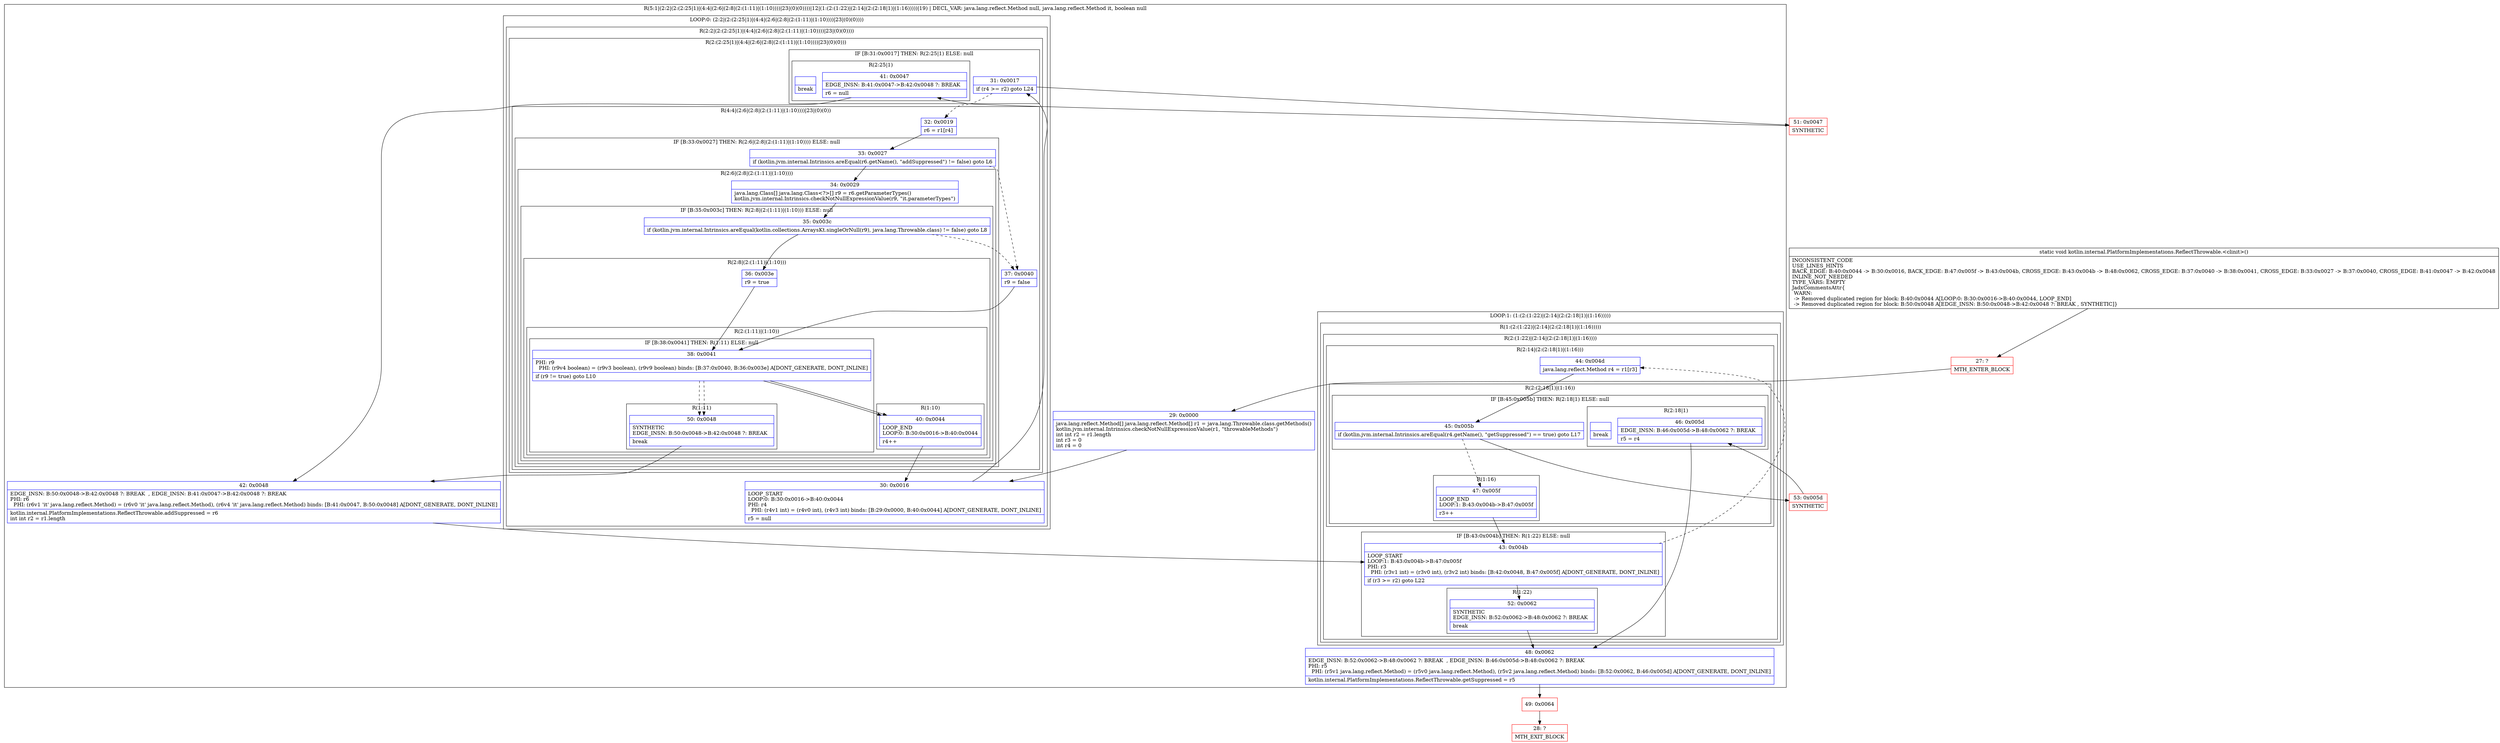 digraph "CFG forkotlin.internal.PlatformImplementations.ReflectThrowable.\<clinit\>()V" {
subgraph cluster_Region_887622487 {
label = "R(5:1|(2:2|(2:(2:25|1)|(4:4|(2:6|(2:8|(2:(1:11)|(1:10))))|23|(0)(0))))|12|(1:(2:(1:22)|(2:14|(2:(2:18|1)|(1:16)))))|19) | DECL_VAR: java.lang.reflect.Method null, java.lang.reflect.Method it, boolean null\l";
node [shape=record,color=blue];
Node_29 [shape=record,label="{29\:\ 0x0000|java.lang.reflect.Method[] java.lang.reflect.Method[] r1 = java.lang.Throwable.class.getMethods()\lkotlin.jvm.internal.Intrinsics.checkNotNullExpressionValue(r1, \"throwableMethods\")\lint int r2 = r1.length\lint r3 = 0\lint r4 = 0\l}"];
subgraph cluster_LoopRegion_1122725837 {
label = "LOOP:0: (2:2|(2:(2:25|1)|(4:4|(2:6|(2:8|(2:(1:11)|(1:10))))|23|(0)(0))))";
node [shape=record,color=blue];
subgraph cluster_Region_537338574 {
label = "R(2:2|(2:(2:25|1)|(4:4|(2:6|(2:8|(2:(1:11)|(1:10))))|23|(0)(0))))";
node [shape=record,color=blue];
Node_30 [shape=record,label="{30\:\ 0x0016|LOOP_START\lLOOP:0: B:30:0x0016\-\>B:40:0x0044\lPHI: r4 \l  PHI: (r4v1 int) = (r4v0 int), (r4v3 int) binds: [B:29:0x0000, B:40:0x0044] A[DONT_GENERATE, DONT_INLINE]\l|r5 = null\l}"];
subgraph cluster_Region_944804048 {
label = "R(2:(2:25|1)|(4:4|(2:6|(2:8|(2:(1:11)|(1:10))))|23|(0)(0)))";
node [shape=record,color=blue];
subgraph cluster_IfRegion_892354153 {
label = "IF [B:31:0x0017] THEN: R(2:25|1) ELSE: null";
node [shape=record,color=blue];
Node_31 [shape=record,label="{31\:\ 0x0017|if (r4 \>= r2) goto L24\l}"];
subgraph cluster_Region_287930919 {
label = "R(2:25|1)";
node [shape=record,color=blue];
Node_41 [shape=record,label="{41\:\ 0x0047|EDGE_INSN: B:41:0x0047\-\>B:42:0x0048 ?: BREAK  \l|r6 = null\l}"];
Node_InsnContainer_1730872412 [shape=record,label="{|break\l}"];
}
}
subgraph cluster_Region_847439545 {
label = "R(4:4|(2:6|(2:8|(2:(1:11)|(1:10))))|23|(0)(0))";
node [shape=record,color=blue];
Node_32 [shape=record,label="{32\:\ 0x0019|r6 = r1[r4]\l}"];
subgraph cluster_IfRegion_673155320 {
label = "IF [B:33:0x0027] THEN: R(2:6|(2:8|(2:(1:11)|(1:10)))) ELSE: null";
node [shape=record,color=blue];
Node_33 [shape=record,label="{33\:\ 0x0027|if (kotlin.jvm.internal.Intrinsics.areEqual(r6.getName(), \"addSuppressed\") != false) goto L6\l}"];
subgraph cluster_Region_259050433 {
label = "R(2:6|(2:8|(2:(1:11)|(1:10))))";
node [shape=record,color=blue];
Node_34 [shape=record,label="{34\:\ 0x0029|java.lang.Class[] java.lang.Class\<?\>[] r9 = r6.getParameterTypes()\lkotlin.jvm.internal.Intrinsics.checkNotNullExpressionValue(r9, \"it.parameterTypes\")\l}"];
subgraph cluster_IfRegion_1439854666 {
label = "IF [B:35:0x003c] THEN: R(2:8|(2:(1:11)|(1:10))) ELSE: null";
node [shape=record,color=blue];
Node_35 [shape=record,label="{35\:\ 0x003c|if (kotlin.jvm.internal.Intrinsics.areEqual(kotlin.collections.ArraysKt.singleOrNull(r9), java.lang.Throwable.class) != false) goto L8\l}"];
subgraph cluster_Region_409672848 {
label = "R(2:8|(2:(1:11)|(1:10)))";
node [shape=record,color=blue];
Node_36 [shape=record,label="{36\:\ 0x003e|r9 = true\l}"];
subgraph cluster_Region_823336753 {
label = "R(2:(1:11)|(1:10))";
node [shape=record,color=blue];
subgraph cluster_IfRegion_226086867 {
label = "IF [B:38:0x0041] THEN: R(1:11) ELSE: null";
node [shape=record,color=blue];
Node_38 [shape=record,label="{38\:\ 0x0041|PHI: r9 \l  PHI: (r9v4 boolean) = (r9v3 boolean), (r9v9 boolean) binds: [B:37:0x0040, B:36:0x003e] A[DONT_GENERATE, DONT_INLINE]\l|if (r9 != true) goto L10\l}"];
subgraph cluster_Region_852435908 {
label = "R(1:11)";
node [shape=record,color=blue];
Node_50 [shape=record,label="{50\:\ 0x0048|SYNTHETIC\lEDGE_INSN: B:50:0x0048\-\>B:42:0x0048 ?: BREAK  \l|break\l}"];
}
}
subgraph cluster_Region_342918495 {
label = "R(1:10)";
node [shape=record,color=blue];
Node_40 [shape=record,label="{40\:\ 0x0044|LOOP_END\lLOOP:0: B:30:0x0016\-\>B:40:0x0044\l|r4++\l}"];
}
}
}
}
}
}
Node_37 [shape=record,label="{37\:\ 0x0040|r9 = false\l}"];
subgraph cluster_IfRegion_1715676461 {
label = "IF [B:38:0x0041] THEN: R(0) ELSE: R(0)";
node [shape=record,color=blue];
Node_38 [shape=record,label="{38\:\ 0x0041|PHI: r9 \l  PHI: (r9v4 boolean) = (r9v3 boolean), (r9v9 boolean) binds: [B:37:0x0040, B:36:0x003e] A[DONT_GENERATE, DONT_INLINE]\l|if (r9 != true) goto L10\l}"];
subgraph cluster_Region_1333810243 {
label = "R(0)";
node [shape=record,color=blue];
}
subgraph cluster_Region_205786423 {
label = "R(0)";
node [shape=record,color=blue];
}
}
}
}
}
}
Node_42 [shape=record,label="{42\:\ 0x0048|EDGE_INSN: B:50:0x0048\-\>B:42:0x0048 ?: BREAK  , EDGE_INSN: B:41:0x0047\-\>B:42:0x0048 ?: BREAK  \lPHI: r6 \l  PHI: (r6v1 'it' java.lang.reflect.Method) = (r6v0 'it' java.lang.reflect.Method), (r6v4 'it' java.lang.reflect.Method) binds: [B:41:0x0047, B:50:0x0048] A[DONT_GENERATE, DONT_INLINE]\l|kotlin.internal.PlatformImplementations.ReflectThrowable.addSuppressed = r6\lint int r2 = r1.length\l}"];
subgraph cluster_LoopRegion_1197395576 {
label = "LOOP:1: (1:(2:(1:22)|(2:14|(2:(2:18|1)|(1:16)))))";
node [shape=record,color=blue];
subgraph cluster_Region_944497139 {
label = "R(1:(2:(1:22)|(2:14|(2:(2:18|1)|(1:16)))))";
node [shape=record,color=blue];
subgraph cluster_Region_1965328629 {
label = "R(2:(1:22)|(2:14|(2:(2:18|1)|(1:16))))";
node [shape=record,color=blue];
subgraph cluster_IfRegion_1684322450 {
label = "IF [B:43:0x004b] THEN: R(1:22) ELSE: null";
node [shape=record,color=blue];
Node_43 [shape=record,label="{43\:\ 0x004b|LOOP_START\lLOOP:1: B:43:0x004b\-\>B:47:0x005f\lPHI: r3 \l  PHI: (r3v1 int) = (r3v0 int), (r3v2 int) binds: [B:42:0x0048, B:47:0x005f] A[DONT_GENERATE, DONT_INLINE]\l|if (r3 \>= r2) goto L22\l}"];
subgraph cluster_Region_1503993555 {
label = "R(1:22)";
node [shape=record,color=blue];
Node_52 [shape=record,label="{52\:\ 0x0062|SYNTHETIC\lEDGE_INSN: B:52:0x0062\-\>B:48:0x0062 ?: BREAK  \l|break\l}"];
}
}
subgraph cluster_Region_860386708 {
label = "R(2:14|(2:(2:18|1)|(1:16)))";
node [shape=record,color=blue];
Node_44 [shape=record,label="{44\:\ 0x004d|java.lang.reflect.Method r4 = r1[r3]\l}"];
subgraph cluster_Region_1748575889 {
label = "R(2:(2:18|1)|(1:16))";
node [shape=record,color=blue];
subgraph cluster_IfRegion_23289632 {
label = "IF [B:45:0x005b] THEN: R(2:18|1) ELSE: null";
node [shape=record,color=blue];
Node_45 [shape=record,label="{45\:\ 0x005b|if (kotlin.jvm.internal.Intrinsics.areEqual(r4.getName(), \"getSuppressed\") == true) goto L17\l}"];
subgraph cluster_Region_1355348100 {
label = "R(2:18|1)";
node [shape=record,color=blue];
Node_46 [shape=record,label="{46\:\ 0x005d|EDGE_INSN: B:46:0x005d\-\>B:48:0x0062 ?: BREAK  \l|r5 = r4\l}"];
Node_InsnContainer_253367836 [shape=record,label="{|break\l}"];
}
}
subgraph cluster_Region_1098266923 {
label = "R(1:16)";
node [shape=record,color=blue];
Node_47 [shape=record,label="{47\:\ 0x005f|LOOP_END\lLOOP:1: B:43:0x004b\-\>B:47:0x005f\l|r3++\l}"];
}
}
}
}
}
}
Node_48 [shape=record,label="{48\:\ 0x0062|EDGE_INSN: B:52:0x0062\-\>B:48:0x0062 ?: BREAK  , EDGE_INSN: B:46:0x005d\-\>B:48:0x0062 ?: BREAK  \lPHI: r5 \l  PHI: (r5v1 java.lang.reflect.Method) = (r5v0 java.lang.reflect.Method), (r5v2 java.lang.reflect.Method) binds: [B:52:0x0062, B:46:0x005d] A[DONT_GENERATE, DONT_INLINE]\l|kotlin.internal.PlatformImplementations.ReflectThrowable.getSuppressed = r5\l}"];
}
Node_27 [shape=record,color=red,label="{27\:\ ?|MTH_ENTER_BLOCK\l}"];
Node_53 [shape=record,color=red,label="{53\:\ 0x005d|SYNTHETIC\l}"];
Node_49 [shape=record,color=red,label="{49\:\ 0x0064}"];
Node_28 [shape=record,color=red,label="{28\:\ ?|MTH_EXIT_BLOCK\l}"];
Node_51 [shape=record,color=red,label="{51\:\ 0x0047|SYNTHETIC\l}"];
MethodNode[shape=record,label="{static void kotlin.internal.PlatformImplementations.ReflectThrowable.\<clinit\>()  | INCONSISTENT_CODE\lUSE_LINES_HINTS\lBACK_EDGE: B:40:0x0044 \-\> B:30:0x0016, BACK_EDGE: B:47:0x005f \-\> B:43:0x004b, CROSS_EDGE: B:43:0x004b \-\> B:48:0x0062, CROSS_EDGE: B:37:0x0040 \-\> B:38:0x0041, CROSS_EDGE: B:33:0x0027 \-\> B:37:0x0040, CROSS_EDGE: B:41:0x0047 \-\> B:42:0x0048\lINLINE_NOT_NEEDED\lTYPE_VARS: EMPTY\lJadxCommentsAttr\{\l WARN: \l \-\> Removed duplicated region for block: B:40:0x0044 A[LOOP:0: B:30:0x0016\-\>B:40:0x0044, LOOP_END]\l \-\> Removed duplicated region for block: B:50:0x0048 A[EDGE_INSN: B:50:0x0048\-\>B:42:0x0048 ?: BREAK  , SYNTHETIC]\}\l}"];
MethodNode -> Node_27;Node_29 -> Node_30;
Node_30 -> Node_31;
Node_31 -> Node_32[style=dashed];
Node_31 -> Node_51;
Node_41 -> Node_42;
Node_32 -> Node_33;
Node_33 -> Node_34;
Node_33 -> Node_37[style=dashed];
Node_34 -> Node_35;
Node_35 -> Node_36;
Node_35 -> Node_37[style=dashed];
Node_36 -> Node_38;
Node_38 -> Node_40;
Node_38 -> Node_50[style=dashed];
Node_50 -> Node_42;
Node_40 -> Node_30;
Node_37 -> Node_38;
Node_38 -> Node_40;
Node_38 -> Node_50[style=dashed];
Node_42 -> Node_43;
Node_43 -> Node_44[style=dashed];
Node_43 -> Node_52;
Node_52 -> Node_48;
Node_44 -> Node_45;
Node_45 -> Node_47[style=dashed];
Node_45 -> Node_53;
Node_46 -> Node_48;
Node_47 -> Node_43;
Node_48 -> Node_49;
Node_27 -> Node_29;
Node_53 -> Node_46;
Node_49 -> Node_28;
Node_51 -> Node_41;
}

